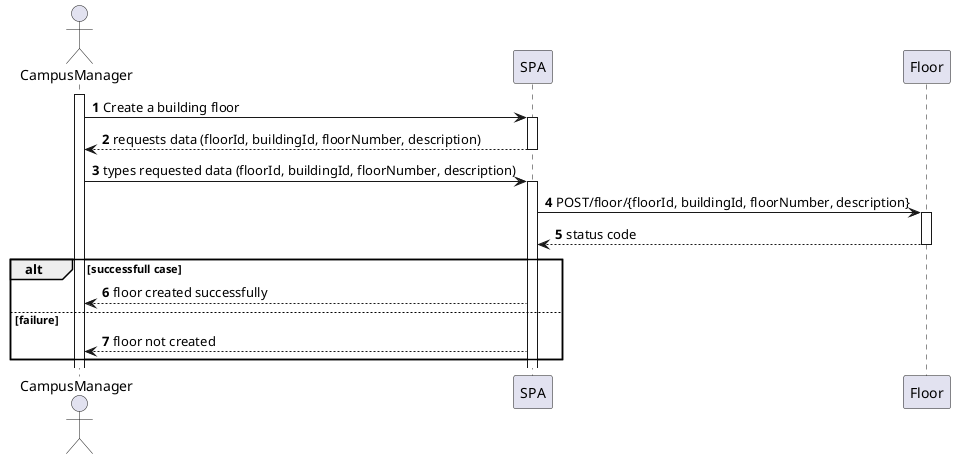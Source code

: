 @startuml
autonumber

Actor CampusManager
activate CampusManager
CampusManager -> SPA : Create a building floor
activate SPA

SPA --> CampusManager : requests data (floorId, buildingId, floorNumber, description)
deactivate SPA

CampusManager -> SPA : types requested data (floorId, buildingId, floorNumber, description)
activate SPA

SPA -> Floor : POST/floor/{floorId, buildingId, floorNumber, description}
activate Floor

Floor --> SPA : status code
deactivate Floor

alt successfull case
    SPA --> CampusManager : floor created successfully
else failure
    SPA --> CampusManager : floor not created
end


@enduml